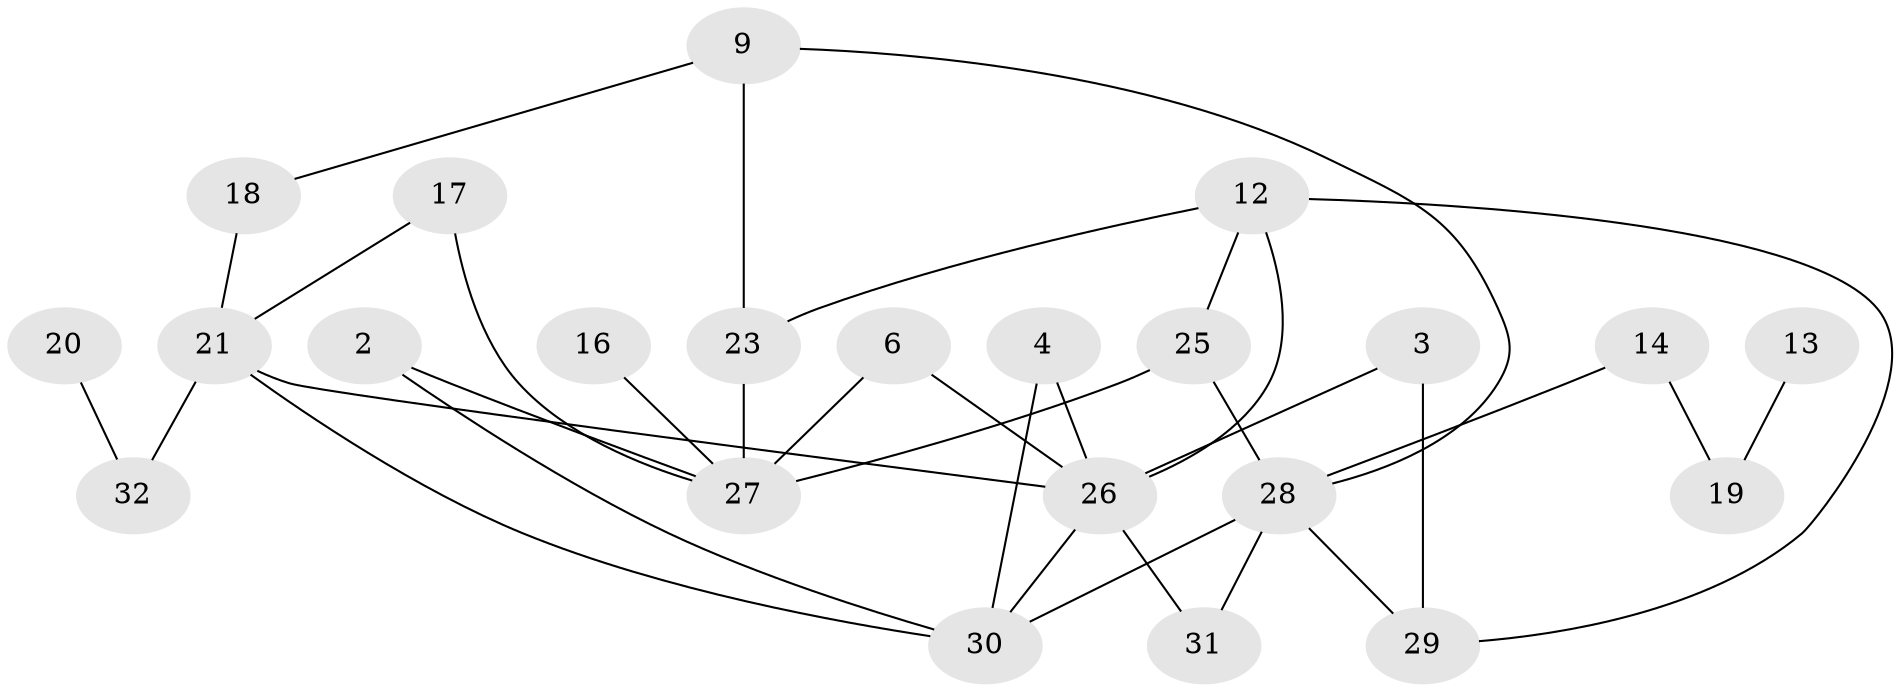 // original degree distribution, {0: 0.125, 3: 0.171875, 2: 0.3125, 4: 0.125, 1: 0.203125, 5: 0.046875, 7: 0.015625}
// Generated by graph-tools (version 1.1) at 2025/49/03/09/25 03:49:14]
// undirected, 23 vertices, 34 edges
graph export_dot {
graph [start="1"]
  node [color=gray90,style=filled];
  2;
  3;
  4;
  6;
  9;
  12;
  13;
  14;
  16;
  17;
  18;
  19;
  20;
  21;
  23;
  25;
  26;
  27;
  28;
  29;
  30;
  31;
  32;
  2 -- 27 [weight=1.0];
  2 -- 30 [weight=1.0];
  3 -- 26 [weight=1.0];
  3 -- 29 [weight=1.0];
  4 -- 26 [weight=1.0];
  4 -- 30 [weight=1.0];
  6 -- 26 [weight=1.0];
  6 -- 27 [weight=1.0];
  9 -- 18 [weight=1.0];
  9 -- 23 [weight=1.0];
  9 -- 28 [weight=1.0];
  12 -- 23 [weight=1.0];
  12 -- 25 [weight=1.0];
  12 -- 26 [weight=1.0];
  12 -- 29 [weight=1.0];
  13 -- 19 [weight=1.0];
  14 -- 19 [weight=1.0];
  14 -- 28 [weight=1.0];
  16 -- 27 [weight=1.0];
  17 -- 21 [weight=1.0];
  17 -- 27 [weight=1.0];
  18 -- 21 [weight=1.0];
  20 -- 32 [weight=1.0];
  21 -- 26 [weight=1.0];
  21 -- 30 [weight=1.0];
  21 -- 32 [weight=1.0];
  23 -- 27 [weight=2.0];
  25 -- 27 [weight=1.0];
  25 -- 28 [weight=1.0];
  26 -- 30 [weight=1.0];
  26 -- 31 [weight=1.0];
  28 -- 29 [weight=1.0];
  28 -- 30 [weight=1.0];
  28 -- 31 [weight=1.0];
}

